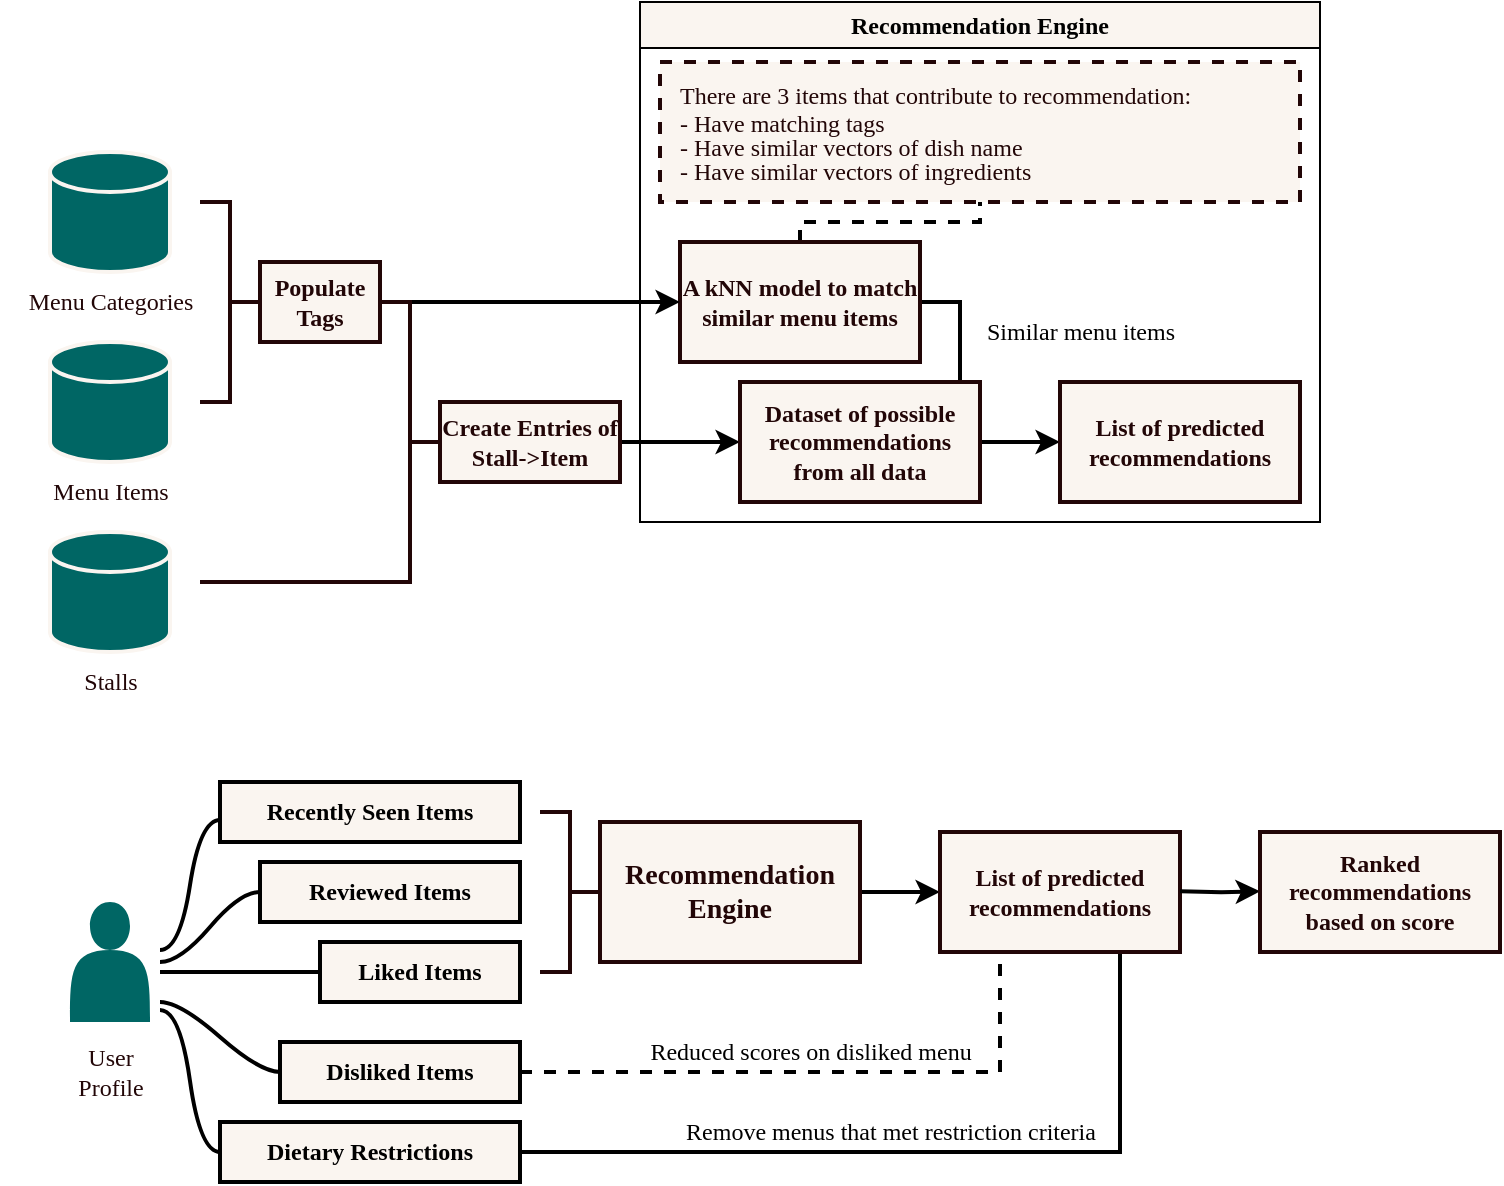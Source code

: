<mxfile version="24.2.8" type="device">
  <diagram name="Page-1" id="kGFZ8DEzGSvj911HBqV8">
    <mxGraphModel dx="875" dy="521" grid="1" gridSize="10" guides="1" tooltips="1" connect="1" arrows="1" fold="1" page="1" pageScale="1" pageWidth="1169" pageHeight="827" math="0" shadow="0">
      <root>
        <mxCell id="0" />
        <mxCell id="1" parent="0" />
        <mxCell id="ZalriifZYH_jLImGx8Wc-2" value="" style="strokeWidth=2;html=1;shape=mxgraph.flowchart.database;whiteSpace=wrap;rounded=0;strokeColor=#FAF5F0;align=center;verticalAlign=middle;fontFamily=Sarabun;fontSource=https%3A%2F%2Ffonts.googleapis.com%2Fcss%3Ffamily%3DSarabun;fontSize=12;fontColor=#220607;labelBackgroundColor=none;fillColor=#006664;" parent="1" vertex="1">
          <mxGeometry x="135" y="125" width="60" height="60" as="geometry" />
        </mxCell>
        <mxCell id="ZalriifZYH_jLImGx8Wc-3" value="Menu Categories" style="text;html=1;align=center;verticalAlign=middle;resizable=0;points=[];autosize=1;strokeColor=none;fillColor=none;fontFamily=Sarabun;fontSource=https%3A%2F%2Ffonts.googleapis.com%2Fcss%3Ffamily%3DSarabun;fontSize=12;fontColor=#220607;labelBackgroundColor=none;" parent="1" vertex="1">
          <mxGeometry x="110" y="185" width="110" height="30" as="geometry" />
        </mxCell>
        <mxCell id="ZalriifZYH_jLImGx8Wc-4" value="" style="strokeWidth=2;html=1;shape=mxgraph.flowchart.database;whiteSpace=wrap;rounded=0;strokeColor=#FAF5F0;align=center;verticalAlign=middle;fontFamily=Sarabun;fontSource=https%3A%2F%2Ffonts.googleapis.com%2Fcss%3Ffamily%3DSarabun;fontSize=12;fontColor=#220607;labelBackgroundColor=none;fillColor=#006664;" parent="1" vertex="1">
          <mxGeometry x="135" y="220" width="60" height="60" as="geometry" />
        </mxCell>
        <mxCell id="ZalriifZYH_jLImGx8Wc-5" value="Menu Items" style="text;html=1;align=center;verticalAlign=middle;resizable=0;points=[];autosize=1;strokeColor=none;fillColor=none;fontFamily=Sarabun;fontSource=https%3A%2F%2Ffonts.googleapis.com%2Fcss%3Ffamily%3DSarabun;fontSize=12;fontColor=#220607;labelBackgroundColor=none;" parent="1" vertex="1">
          <mxGeometry x="125" y="280" width="80" height="30" as="geometry" />
        </mxCell>
        <mxCell id="ZalriifZYH_jLImGx8Wc-6" value="" style="strokeWidth=2;html=1;shape=mxgraph.flowchart.database;whiteSpace=wrap;rounded=0;strokeColor=#FAF5F0;align=center;verticalAlign=middle;fontFamily=Sarabun;fontSource=https%3A%2F%2Ffonts.googleapis.com%2Fcss%3Ffamily%3DSarabun;fontSize=12;fontColor=#220607;labelBackgroundColor=none;fillColor=#006664;" parent="1" vertex="1">
          <mxGeometry x="135" y="315" width="60" height="60" as="geometry" />
        </mxCell>
        <mxCell id="ZalriifZYH_jLImGx8Wc-7" value="Stalls" style="text;html=1;align=center;verticalAlign=middle;resizable=0;points=[];autosize=1;strokeColor=none;fillColor=none;fontFamily=Sarabun;fontSource=https%3A%2F%2Ffonts.googleapis.com%2Fcss%3Ffamily%3DSarabun;fontSize=12;fontColor=#220607;labelBackgroundColor=none;" parent="1" vertex="1">
          <mxGeometry x="140" y="375" width="50" height="30" as="geometry" />
        </mxCell>
        <mxCell id="ZalriifZYH_jLImGx8Wc-8" value="" style="strokeWidth=2;html=1;shape=mxgraph.flowchart.annotation_2;align=left;labelPosition=right;pointerEvents=1;rounded=0;strokeColor=#220607;verticalAlign=middle;fontFamily=Sarabun;fontSource=https%3A%2F%2Ffonts.googleapis.com%2Fcss%3Ffamily%3DSarabun;fontSize=12;fontColor=#220607;labelBackgroundColor=none;fillColor=#FAF5F0;flipH=1;" parent="1" vertex="1">
          <mxGeometry x="210" y="150" width="30" height="100" as="geometry" />
        </mxCell>
        <mxCell id="Of5N_P5urWTNgMw1r_7d-12" style="edgeStyle=orthogonalEdgeStyle;rounded=0;orthogonalLoop=1;jettySize=auto;html=1;endArrow=none;endFill=0;dashed=1;strokeWidth=2;entryX=0.5;entryY=1;entryDx=0;entryDy=0;" parent="1" source="ZalriifZYH_jLImGx8Wc-11" target="Of5N_P5urWTNgMw1r_7d-13" edge="1">
          <mxGeometry relative="1" as="geometry">
            <mxPoint x="470" y="120" as="targetPoint" />
            <Array as="points">
              <mxPoint x="510" y="160" />
              <mxPoint x="600" y="160" />
            </Array>
          </mxGeometry>
        </mxCell>
        <mxCell id="Of5N_P5urWTNgMw1r_7d-16" style="edgeStyle=orthogonalEdgeStyle;rounded=0;orthogonalLoop=1;jettySize=auto;html=1;entryX=0.75;entryY=0;entryDx=0;entryDy=0;exitX=1;exitY=0.5;exitDx=0;exitDy=0;strokeWidth=2;endArrow=none;endFill=0;" parent="1" source="ZalriifZYH_jLImGx8Wc-11" target="Of5N_P5urWTNgMw1r_7d-14" edge="1">
          <mxGeometry relative="1" as="geometry">
            <mxPoint x="580" y="220" as="targetPoint" />
          </mxGeometry>
        </mxCell>
        <mxCell id="ZalriifZYH_jLImGx8Wc-11" value="A kNN model to match similar menu items" style="rounded=0;whiteSpace=wrap;html=1;fontFamily=Sarabun;fontSource=https%3A%2F%2Ffonts.googleapis.com%2Fcss%3Ffamily%3DSarabun;labelBackgroundColor=none;fillColor=#FAF5F0;strokeColor=#220607;fontColor=#220607;strokeWidth=2;fontStyle=1" parent="1" vertex="1">
          <mxGeometry x="450" y="170" width="120" height="60" as="geometry" />
        </mxCell>
        <mxCell id="Of5N_P5urWTNgMw1r_7d-3" value="Populate&lt;div&gt;Tags&lt;/div&gt;" style="rounded=0;whiteSpace=wrap;html=1;fontFamily=Sarabun;fontSource=https%3A%2F%2Ffonts.googleapis.com%2Fcss%3Ffamily%3DSarabun;labelBackgroundColor=none;fillColor=#FAF5F0;strokeColor=#220607;fontColor=#220607;strokeWidth=2;fontStyle=1" parent="1" vertex="1">
          <mxGeometry x="240" y="180" width="60" height="40" as="geometry" />
        </mxCell>
        <mxCell id="Of5N_P5urWTNgMw1r_7d-7" style="edgeStyle=orthogonalEdgeStyle;rounded=0;orthogonalLoop=1;jettySize=auto;html=1;exitX=0.5;exitY=0;exitDx=0;exitDy=0;exitPerimeter=0;entryX=0;entryY=0.5;entryDx=0;entryDy=0;endArrow=classic;endFill=1;strokeWidth=2;" parent="1" source="Of5N_P5urWTNgMw1r_7d-4" target="ZalriifZYH_jLImGx8Wc-11" edge="1">
          <mxGeometry relative="1" as="geometry">
            <Array as="points">
              <mxPoint x="340" y="200" />
              <mxPoint x="340" y="200" />
            </Array>
          </mxGeometry>
        </mxCell>
        <mxCell id="Of5N_P5urWTNgMw1r_7d-4" value="" style="strokeWidth=2;html=1;shape=stencil(rVTLboMwEPwaXyuDEyk5Rm56zKWHnB2yLVbCGhk3af++xhtUEI/wqISEdgbPeGeNmZBFqnJgMUeVAROvLI53iMYppw16OPaAf6VEbTdU3qmMOKdaFTkkjsCbslqdrkBM4ay5wF2f3UNCYwpWu5IVe8Z3/pvyETIxiF7E2xYNpsZ7MaXRr+XfJMZf1mTz86ipyr1DBg5sA/3r8EAAi99mO0XjnN5nODU7qnyfOR2nO0XznPaLnUZOabHR2CH1GAnpkb5jKeRJJZdPa77w3Lm9XJVHvkVUdGZuUNs3510RdbdeSVw11iTW/61Q/exTJFZ8ikYIuJVTQHvCFfLDWBhIne6bAcdJY2k2s9ouznRYojuPp62FZa1cAkq3ewB+AQ==);align=left;labelPosition=right;pointerEvents=1;rounded=0;strokeColor=#220607;verticalAlign=middle;fontFamily=Sarabun;fontSource=https%3A%2F%2Ffonts.googleapis.com%2Fcss%3Ffamily%3DSarabun;fontSize=12;fontColor=#220607;labelBackgroundColor=none;fillColor=#FAF5F0;flipH=1;" parent="1" vertex="1">
          <mxGeometry x="300" y="200" width="30" height="140" as="geometry" />
        </mxCell>
        <mxCell id="Of5N_P5urWTNgMw1r_7d-15" style="edgeStyle=orthogonalEdgeStyle;rounded=0;orthogonalLoop=1;jettySize=auto;html=1;exitX=1;exitY=0.5;exitDx=0;exitDy=0;entryX=0;entryY=0.5;entryDx=0;entryDy=0;endArrow=classic;endFill=1;strokeWidth=2;" parent="1" source="Of5N_P5urWTNgMw1r_7d-5" target="Of5N_P5urWTNgMw1r_7d-14" edge="1">
          <mxGeometry relative="1" as="geometry" />
        </mxCell>
        <mxCell id="Of5N_P5urWTNgMw1r_7d-5" value="Create Entries of Stall-&amp;gt;Item" style="rounded=0;whiteSpace=wrap;html=1;fontFamily=Sarabun;fontSource=https%3A%2F%2Ffonts.googleapis.com%2Fcss%3Ffamily%3DSarabun;labelBackgroundColor=none;fillColor=#FAF5F0;strokeColor=#220607;fontColor=#220607;strokeWidth=2;fontStyle=1" parent="1" vertex="1">
          <mxGeometry x="330" y="250" width="90" height="40" as="geometry" />
        </mxCell>
        <mxCell id="Of5N_P5urWTNgMw1r_7d-13" value="&lt;span style=&quot;font-weight: 400;&quot;&gt;There are 3 items that contribute to recommendation:&lt;/span&gt;&lt;div style=&quot;line-height: 100%;&quot;&gt;&lt;span style=&quot;font-weight: 400;&quot;&gt;- Have matching tags&lt;/span&gt;&lt;/div&gt;&lt;div style=&quot;line-height: 100%;&quot;&gt;&lt;span style=&quot;font-weight: 400;&quot;&gt;- Have similar vectors of dish name&lt;/span&gt;&lt;/div&gt;&lt;div style=&quot;line-height: 100%;&quot;&gt;&lt;span style=&quot;font-weight: 400;&quot;&gt;- Have similar vectors of ingredients&lt;/span&gt;&lt;/div&gt;" style="rounded=0;whiteSpace=wrap;html=1;fontFamily=Sarabun;fontSource=https%3A%2F%2Ffonts.googleapis.com%2Fcss%3Ffamily%3DSarabun;labelBackgroundColor=none;fillColor=#FAF5F0;strokeColor=#220607;fontColor=#220607;strokeWidth=2;fontStyle=1;dashed=1;align=left;spacingLeft=8;spacingRight=8;" parent="1" vertex="1">
          <mxGeometry x="440" y="80" width="320" height="70" as="geometry" />
        </mxCell>
        <mxCell id="Of5N_P5urWTNgMw1r_7d-18" style="edgeStyle=orthogonalEdgeStyle;rounded=0;orthogonalLoop=1;jettySize=auto;html=1;strokeWidth=2;entryX=0;entryY=0.5;entryDx=0;entryDy=0;" parent="1" source="Of5N_P5urWTNgMw1r_7d-14" target="Of5N_P5urWTNgMw1r_7d-19" edge="1">
          <mxGeometry relative="1" as="geometry">
            <mxPoint x="680" y="270" as="targetPoint" />
          </mxGeometry>
        </mxCell>
        <mxCell id="Of5N_P5urWTNgMw1r_7d-14" value="Dataset of possible recommendations from all data" style="rounded=0;whiteSpace=wrap;html=1;fontFamily=Sarabun;fontSource=https%3A%2F%2Ffonts.googleapis.com%2Fcss%3Ffamily%3DSarabun;labelBackgroundColor=none;fillColor=#FAF5F0;strokeColor=#220607;fontColor=#220607;strokeWidth=2;fontStyle=1" parent="1" vertex="1">
          <mxGeometry x="480" y="240" width="120" height="60" as="geometry" />
        </mxCell>
        <mxCell id="Of5N_P5urWTNgMw1r_7d-17" value="Similar menu items" style="text;html=1;align=center;verticalAlign=middle;resizable=0;points=[];autosize=1;strokeColor=none;fillColor=none;fontFamily=Sarabun;fontSource=https%3A%2F%2Ffonts.googleapis.com%2Fcss%3Ffamily%3DSarabun;" parent="1" vertex="1">
          <mxGeometry x="590" y="200" width="120" height="30" as="geometry" />
        </mxCell>
        <mxCell id="Of5N_P5urWTNgMw1r_7d-20" value="Recommendation Engine" style="swimlane;whiteSpace=wrap;html=1;fillColor=#FAF5F0;fontFamily=Sarabun;fontSource=https%3A%2F%2Ffonts.googleapis.com%2Fcss%3Ffamily%3DSarabun;" parent="1" vertex="1">
          <mxGeometry x="430" y="50" width="340" height="260" as="geometry" />
        </mxCell>
        <mxCell id="Of5N_P5urWTNgMw1r_7d-19" value="List of predicted recommendations" style="rounded=0;whiteSpace=wrap;html=1;fontFamily=Sarabun;fontSource=https%3A%2F%2Ffonts.googleapis.com%2Fcss%3Ffamily%3DSarabun;labelBackgroundColor=none;fillColor=#FAF5F0;strokeColor=#220607;fontColor=#220607;strokeWidth=2;fontStyle=1" parent="Of5N_P5urWTNgMw1r_7d-20" vertex="1">
          <mxGeometry x="210" y="190" width="120" height="60" as="geometry" />
        </mxCell>
        <mxCell id="Of5N_P5urWTNgMw1r_7d-21" value="" style="shape=actor;whiteSpace=wrap;html=1;strokeColor=none;fillColor=#006664;" parent="1" vertex="1">
          <mxGeometry x="145" y="500" width="40" height="60" as="geometry" />
        </mxCell>
        <mxCell id="Of5N_P5urWTNgMw1r_7d-26" value="&lt;span&gt;Recently Seen Items&lt;/span&gt;" style="whiteSpace=wrap;html=1;rounded=0;arcSize=50;align=center;verticalAlign=middle;strokeWidth=2;autosize=1;spacing=4;treeFolding=1;treeMoving=1;newEdgeStyle={&quot;edgeStyle&quot;:&quot;entityRelationEdgeStyle&quot;,&quot;startArrow&quot;:&quot;none&quot;,&quot;endArrow&quot;:&quot;none&quot;,&quot;segment&quot;:10,&quot;curved&quot;:1,&quot;sourcePerimeterSpacing&quot;:0,&quot;targetPerimeterSpacing&quot;:0};fillColor=#FAF5F0;fontFamily=Sarabun;fontSource=https%3A%2F%2Ffonts.googleapis.com%2Fcss%3Ffamily%3DSarabun;fontStyle=1" parent="1" vertex="1">
          <mxGeometry x="220" y="440" width="150" height="30" as="geometry" />
        </mxCell>
        <mxCell id="Of5N_P5urWTNgMw1r_7d-27" value="" style="edgeStyle=entityRelationEdgeStyle;startArrow=none;endArrow=none;segment=10;curved=1;sourcePerimeterSpacing=0;targetPerimeterSpacing=0;rounded=0;strokeWidth=2;" parent="1" edge="1">
          <mxGeometry relative="1" as="geometry">
            <mxPoint x="190" y="524" as="sourcePoint" />
            <mxPoint x="220" y="459" as="targetPoint" />
          </mxGeometry>
        </mxCell>
        <mxCell id="Of5N_P5urWTNgMw1r_7d-34" value="&lt;span&gt;Reviewed Items&lt;/span&gt;" style="whiteSpace=wrap;html=1;rounded=0;arcSize=50;align=center;verticalAlign=middle;strokeWidth=2;autosize=1;spacing=4;treeFolding=1;treeMoving=1;newEdgeStyle={&quot;edgeStyle&quot;:&quot;entityRelationEdgeStyle&quot;,&quot;startArrow&quot;:&quot;none&quot;,&quot;endArrow&quot;:&quot;none&quot;,&quot;segment&quot;:10,&quot;curved&quot;:1,&quot;sourcePerimeterSpacing&quot;:0,&quot;targetPerimeterSpacing&quot;:0};fillColor=#FAF5F0;fontFamily=Sarabun;fontSource=https%3A%2F%2Ffonts.googleapis.com%2Fcss%3Ffamily%3DSarabun;fontStyle=1" parent="1" vertex="1">
          <mxGeometry x="240" y="480" width="130" height="30" as="geometry" />
        </mxCell>
        <mxCell id="Of5N_P5urWTNgMw1r_7d-35" value="" style="edgeStyle=entityRelationEdgeStyle;startArrow=none;endArrow=none;segment=10;curved=1;sourcePerimeterSpacing=0;targetPerimeterSpacing=0;rounded=0;strokeWidth=2;" parent="1" target="Of5N_P5urWTNgMw1r_7d-34" edge="1">
          <mxGeometry relative="1" as="geometry">
            <mxPoint x="190" y="530" as="sourcePoint" />
          </mxGeometry>
        </mxCell>
        <mxCell id="Of5N_P5urWTNgMw1r_7d-37" value="&lt;span&gt;Liked Items&lt;/span&gt;" style="whiteSpace=wrap;html=1;rounded=0;arcSize=50;align=center;verticalAlign=middle;strokeWidth=2;autosize=1;spacing=4;treeFolding=1;treeMoving=1;newEdgeStyle={&quot;edgeStyle&quot;:&quot;entityRelationEdgeStyle&quot;,&quot;startArrow&quot;:&quot;none&quot;,&quot;endArrow&quot;:&quot;none&quot;,&quot;segment&quot;:10,&quot;curved&quot;:1,&quot;sourcePerimeterSpacing&quot;:0,&quot;targetPerimeterSpacing&quot;:0};fillColor=#FAF5F0;fontFamily=Sarabun;fontSource=https%3A%2F%2Ffonts.googleapis.com%2Fcss%3Ffamily%3DSarabun;fontStyle=1" parent="1" vertex="1">
          <mxGeometry x="270" y="520" width="100" height="30" as="geometry" />
        </mxCell>
        <mxCell id="Of5N_P5urWTNgMw1r_7d-38" value="" style="edgeStyle=entityRelationEdgeStyle;startArrow=none;endArrow=none;segment=10;curved=1;sourcePerimeterSpacing=0;targetPerimeterSpacing=0;rounded=0;strokeWidth=2;" parent="1" target="Of5N_P5urWTNgMw1r_7d-37" edge="1">
          <mxGeometry relative="1" as="geometry">
            <mxPoint x="190" y="535" as="sourcePoint" />
          </mxGeometry>
        </mxCell>
        <mxCell id="Of5N_P5urWTNgMw1r_7d-53" style="edgeStyle=orthogonalEdgeStyle;rounded=0;orthogonalLoop=1;jettySize=auto;html=1;startArrow=none;endArrow=none;segment=10;sourcePerimeterSpacing=0;targetPerimeterSpacing=0;exitX=1;exitY=0.5;exitDx=0;exitDy=0;entryX=0.75;entryY=1;entryDx=0;entryDy=0;strokeWidth=2;" parent="1" source="Of5N_P5urWTNgMw1r_7d-39" target="Of5N_P5urWTNgMw1r_7d-47" edge="1">
          <mxGeometry relative="1" as="geometry" />
        </mxCell>
        <mxCell id="Of5N_P5urWTNgMw1r_7d-39" value="&lt;span&gt;Dietary Restrictions&lt;/span&gt;" style="whiteSpace=wrap;html=1;rounded=0;arcSize=50;align=center;verticalAlign=middle;strokeWidth=2;autosize=1;spacing=4;treeFolding=1;treeMoving=1;newEdgeStyle={&quot;edgeStyle&quot;:&quot;entityRelationEdgeStyle&quot;,&quot;startArrow&quot;:&quot;none&quot;,&quot;endArrow&quot;:&quot;none&quot;,&quot;segment&quot;:10,&quot;curved&quot;:1,&quot;sourcePerimeterSpacing&quot;:0,&quot;targetPerimeterSpacing&quot;:0};fillColor=#FAF5F0;fontFamily=Sarabun;fontSource=https%3A%2F%2Ffonts.googleapis.com%2Fcss%3Ffamily%3DSarabun;fontStyle=1" parent="1" vertex="1">
          <mxGeometry x="220" y="610" width="150" height="30" as="geometry" />
        </mxCell>
        <mxCell id="Of5N_P5urWTNgMw1r_7d-40" value="" style="edgeStyle=entityRelationEdgeStyle;startArrow=none;endArrow=none;segment=10;curved=1;sourcePerimeterSpacing=0;targetPerimeterSpacing=0;rounded=0;strokeWidth=2;" parent="1" target="Of5N_P5urWTNgMw1r_7d-39" edge="1">
          <mxGeometry relative="1" as="geometry">
            <mxPoint x="190" y="554" as="sourcePoint" />
          </mxGeometry>
        </mxCell>
        <mxCell id="Of5N_P5urWTNgMw1r_7d-50" style="edgeStyle=orthogonalEdgeStyle;rounded=0;orthogonalLoop=1;jettySize=auto;html=1;startArrow=none;endArrow=none;segment=10;sourcePerimeterSpacing=0;targetPerimeterSpacing=0;exitX=1;exitY=0.5;exitDx=0;exitDy=0;entryX=0.25;entryY=1;entryDx=0;entryDy=0;strokeWidth=2;dashed=1;" parent="1" source="Of5N_P5urWTNgMw1r_7d-42" target="Of5N_P5urWTNgMw1r_7d-47" edge="1">
          <mxGeometry relative="1" as="geometry">
            <Array as="points">
              <mxPoint x="610" y="585" />
            </Array>
          </mxGeometry>
        </mxCell>
        <mxCell id="Of5N_P5urWTNgMw1r_7d-42" value="&lt;span&gt;Disliked Items&lt;/span&gt;" style="whiteSpace=wrap;html=1;rounded=0;arcSize=50;align=center;verticalAlign=middle;strokeWidth=2;autosize=1;spacing=4;treeFolding=1;treeMoving=1;newEdgeStyle={&quot;edgeStyle&quot;:&quot;entityRelationEdgeStyle&quot;,&quot;startArrow&quot;:&quot;none&quot;,&quot;endArrow&quot;:&quot;none&quot;,&quot;segment&quot;:10,&quot;curved&quot;:1,&quot;sourcePerimeterSpacing&quot;:0,&quot;targetPerimeterSpacing&quot;:0};fillColor=#FAF5F0;fontFamily=Sarabun;fontSource=https%3A%2F%2Ffonts.googleapis.com%2Fcss%3Ffamily%3DSarabun;fontStyle=1" parent="1" vertex="1">
          <mxGeometry x="250" y="570" width="120" height="30" as="geometry" />
        </mxCell>
        <mxCell id="Of5N_P5urWTNgMw1r_7d-43" value="" style="edgeStyle=entityRelationEdgeStyle;startArrow=none;endArrow=none;segment=10;curved=1;sourcePerimeterSpacing=0;targetPerimeterSpacing=0;rounded=0;strokeWidth=2;" parent="1" target="Of5N_P5urWTNgMw1r_7d-42" edge="1">
          <mxGeometry relative="1" as="geometry">
            <mxPoint x="190" y="550" as="sourcePoint" />
          </mxGeometry>
        </mxCell>
        <mxCell id="Of5N_P5urWTNgMw1r_7d-44" value="User&lt;div&gt;Profile&lt;/div&gt;" style="text;html=1;align=center;verticalAlign=middle;resizable=0;points=[];autosize=1;strokeColor=none;fillColor=none;fontFamily=Sarabun;fontSource=https%3A%2F%2Ffonts.googleapis.com%2Fcss%3Ffamily%3DSarabun;fontSize=12;fontColor=#220607;labelBackgroundColor=none;" parent="1" vertex="1">
          <mxGeometry x="135" y="565" width="60" height="40" as="geometry" />
        </mxCell>
        <mxCell id="Of5N_P5urWTNgMw1r_7d-45" value="" style="strokeWidth=2;html=1;shape=mxgraph.flowchart.annotation_2;align=left;labelPosition=right;pointerEvents=1;rounded=0;strokeColor=#220607;verticalAlign=middle;fontFamily=Sarabun;fontSource=https%3A%2F%2Ffonts.googleapis.com%2Fcss%3Ffamily%3DSarabun;fontSize=12;fontColor=#220607;labelBackgroundColor=none;fillColor=#FAF5F0;flipH=1;" parent="1" vertex="1">
          <mxGeometry x="380" y="455" width="30" height="80" as="geometry" />
        </mxCell>
        <mxCell id="Of5N_P5urWTNgMw1r_7d-48" style="edgeStyle=orthogonalEdgeStyle;rounded=0;orthogonalLoop=1;jettySize=auto;html=1;entryX=0;entryY=0.5;entryDx=0;entryDy=0;strokeWidth=2;" parent="1" source="Of5N_P5urWTNgMw1r_7d-46" target="Of5N_P5urWTNgMw1r_7d-47" edge="1">
          <mxGeometry relative="1" as="geometry" />
        </mxCell>
        <mxCell id="Of5N_P5urWTNgMw1r_7d-46" value="Recommendation&lt;div style=&quot;font-size: 14px;&quot;&gt;Engine&lt;/div&gt;" style="rounded=0;whiteSpace=wrap;html=1;fontFamily=Sarabun;fontSource=https%3A%2F%2Ffonts.googleapis.com%2Fcss%3Ffamily%3DSarabun;labelBackgroundColor=none;fillColor=#FAF5F0;strokeColor=#220607;fontColor=#220607;strokeWidth=2;fontStyle=1;fontSize=14;" parent="1" vertex="1">
          <mxGeometry x="410" y="460" width="130" height="70" as="geometry" />
        </mxCell>
        <mxCell id="Of5N_P5urWTNgMw1r_7d-47" value="List of predicted recommendations" style="rounded=0;whiteSpace=wrap;html=1;fontFamily=Sarabun;fontSource=https%3A%2F%2Ffonts.googleapis.com%2Fcss%3Ffamily%3DSarabun;labelBackgroundColor=none;fillColor=#FAF5F0;strokeColor=#220607;fontColor=#220607;strokeWidth=2;fontStyle=1" parent="1" vertex="1">
          <mxGeometry x="580" y="465" width="120" height="60" as="geometry" />
        </mxCell>
        <mxCell id="Of5N_P5urWTNgMw1r_7d-52" value="Reduced scores on disliked menu" style="text;html=1;align=center;verticalAlign=middle;resizable=0;points=[];autosize=1;strokeColor=none;fillColor=none;fontFamily=Sarabun;fontSource=https%3A%2F%2Ffonts.googleapis.com%2Fcss%3Ffamily%3DSarabun;" parent="1" vertex="1">
          <mxGeometry x="420" y="560" width="190" height="30" as="geometry" />
        </mxCell>
        <mxCell id="Of5N_P5urWTNgMw1r_7d-54" value="Remove menus that met restriction criteria" style="text;html=1;align=center;verticalAlign=middle;resizable=0;points=[];autosize=1;strokeColor=none;fillColor=none;fontFamily=Sarabun;fontSource=https%3A%2F%2Ffonts.googleapis.com%2Fcss%3Ffamily%3DSarabun;" parent="1" vertex="1">
          <mxGeometry x="430" y="600" width="250" height="30" as="geometry" />
        </mxCell>
        <mxCell id="Of5N_P5urWTNgMw1r_7d-55" style="edgeStyle=orthogonalEdgeStyle;rounded=0;orthogonalLoop=1;jettySize=auto;html=1;entryX=0;entryY=0.5;entryDx=0;entryDy=0;strokeWidth=2;" parent="1" edge="1">
          <mxGeometry relative="1" as="geometry">
            <mxPoint x="700" y="494.64" as="sourcePoint" />
            <mxPoint x="740" y="494.64" as="targetPoint" />
          </mxGeometry>
        </mxCell>
        <mxCell id="Of5N_P5urWTNgMw1r_7d-56" value="Ranked recommendations based on score" style="rounded=0;whiteSpace=wrap;html=1;fontFamily=Sarabun;fontSource=https%3A%2F%2Ffonts.googleapis.com%2Fcss%3Ffamily%3DSarabun;labelBackgroundColor=none;fillColor=#FAF5F0;strokeColor=#220607;fontColor=#220607;strokeWidth=2;fontStyle=1" parent="1" vertex="1">
          <mxGeometry x="740" y="465" width="120" height="60" as="geometry" />
        </mxCell>
      </root>
    </mxGraphModel>
  </diagram>
</mxfile>

